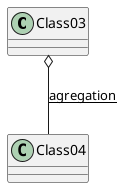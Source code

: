 {
  "sha1": "c6x51l7aji8qpcipzvogquk7gpdkurf",
  "insertion": {
    "when": "2024-06-01T09:03:00.971Z",
    "user": "plantuml@gmail.com"
  }
}
@startuml
Class03 o-- Class04 : <U>agregation</U>
@enduml
